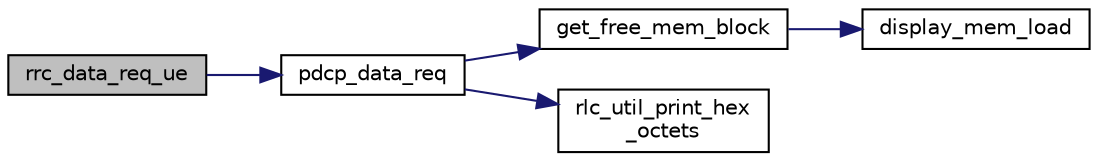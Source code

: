digraph "rrc_data_req_ue"
{
 // LATEX_PDF_SIZE
  edge [fontname="Helvetica",fontsize="10",labelfontname="Helvetica",labelfontsize="10"];
  node [fontname="Helvetica",fontsize="10",shape=record];
  rankdir="LR";
  Node1 [label="rrc_data_req_ue",height=0.2,width=0.4,color="black", fillcolor="grey75", style="filled", fontcolor="black",tooltip=" "];
  Node1 -> Node2 [color="midnightblue",fontsize="10",style="solid",fontname="Helvetica"];
  Node2 [label="pdcp_data_req",height=0.2,width=0.4,color="black", fillcolor="white", style="filled",URL="$group____pdcp.html#gad6d90c31375a53aa20d12f06bc620b85",tooltip=" "];
  Node2 -> Node3 [color="midnightblue",fontsize="10",style="solid",fontname="Helvetica"];
  Node3 [label="get_free_mem_block",height=0.2,width=0.4,color="black", fillcolor="white", style="filled",URL="$mem__block_8c.html#aa6649c5f31ce28f70a1a7352eb41de46",tooltip=" "];
  Node3 -> Node4 [color="midnightblue",fontsize="10",style="solid",fontname="Helvetica"];
  Node4 [label="display_mem_load",height=0.2,width=0.4,color="black", fillcolor="white", style="filled",URL="$mem__block_8c.html#aad2e600dac4df19ae63b1efe29405f59",tooltip=" "];
  Node2 -> Node5 [color="midnightblue",fontsize="10",style="solid",fontname="Helvetica"];
  Node5 [label="rlc_util_print_hex\l_octets",height=0.2,width=0.4,color="black", fillcolor="white", style="filled",URL="$group__em.html#ga9080083e27a8fc3d61451b6d4d7c8f3b",tooltip=" "];
}
